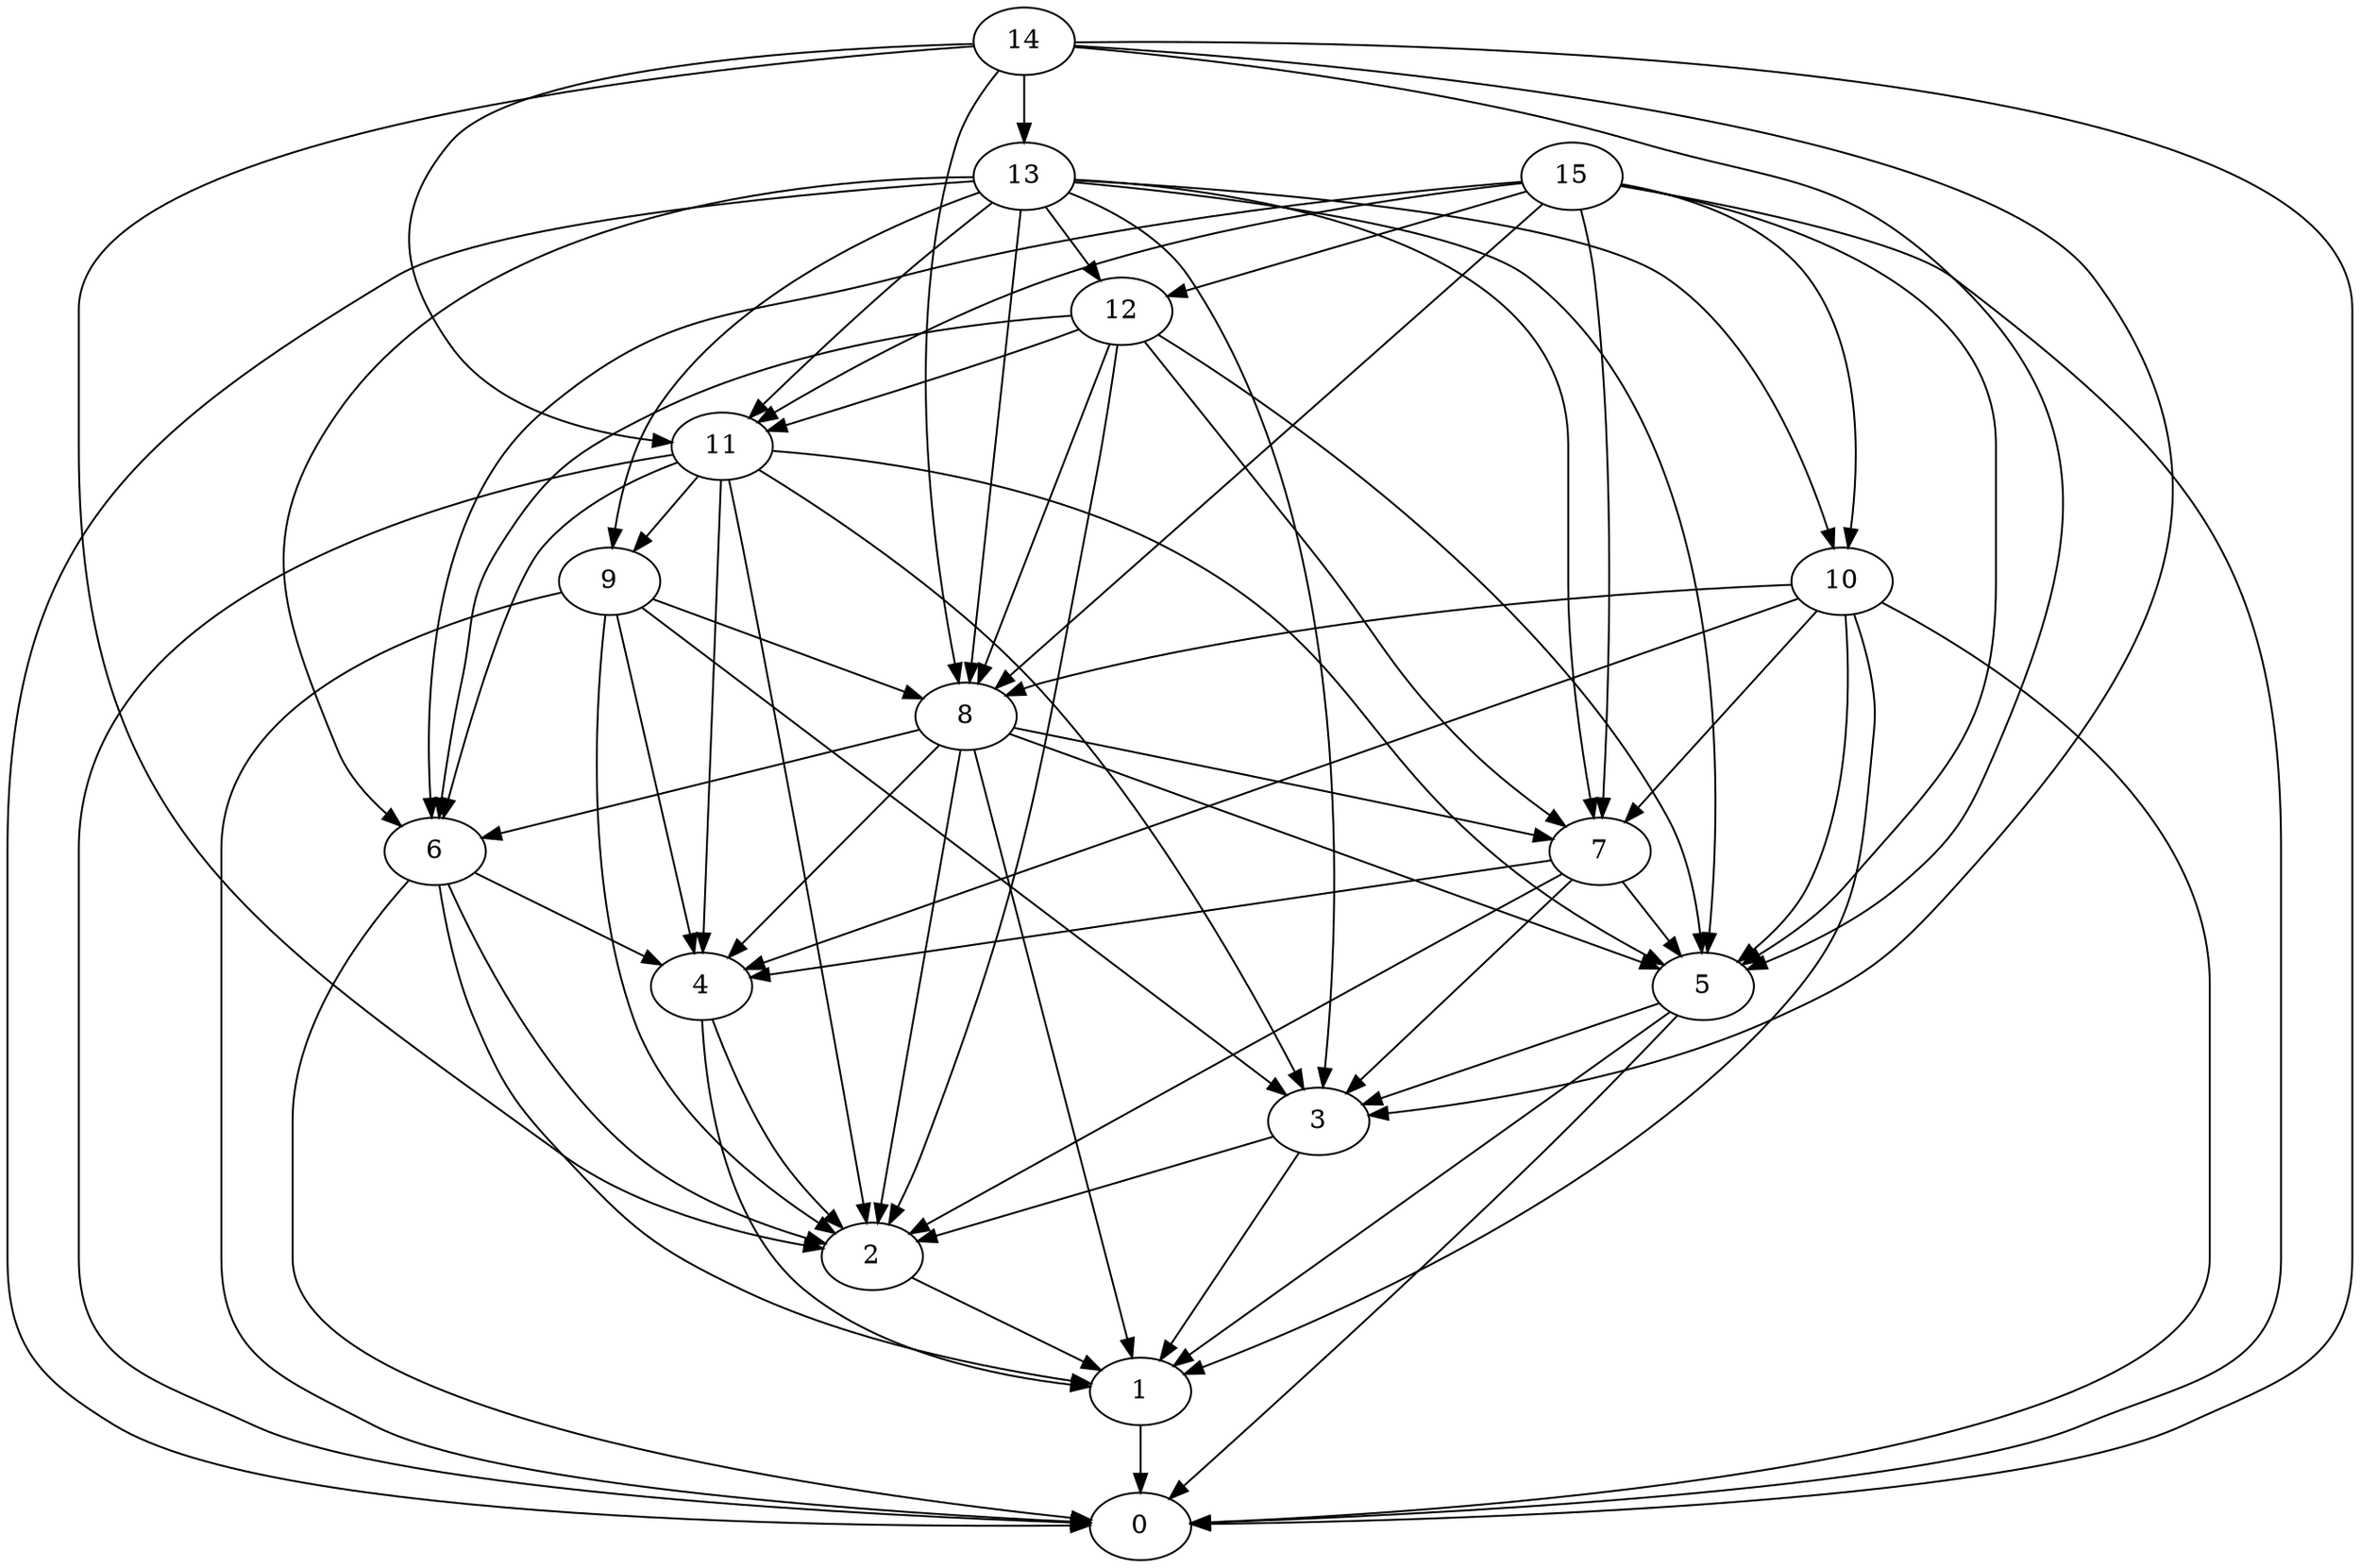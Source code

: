 digraph "Random_Nodes_16_Density_4.50_CCR_0.10_WeightType_Random" {
	graph ["Duplicate states"=0,
		GraphType=Random,
		"Max states in OPEN"=0,
		Modes="120000ms; topo-ordered tasks, ; Pruning: task equivalence, fixed order ready list, ; F-value: ; Optimisation: best schedule length (\
SL) optimisation on equal, ",
		NumberOfTasks=16,
		"Pruned using list schedule length"=1,
		"States removed from OPEN"=0,
		TargetSystem="Homogeneous-2",
		"Time to schedule (ms)"=98,
		"Total idle time"=757,
		"Total schedule length"=3117,
		"Total sequential time"=4380,
		"Total states created"=2
	];
	14	["Finish time"=395,
		Processor=0,
		"Start time"=0,
		Weight=395];
	13	["Finish time"=711,
		Processor=0,
		"Start time"=395,
		Weight=316];
	14 -> 13	[Weight=5];
	11	["Finish time"=1066,
		Processor=0,
		"Start time"=987,
		Weight=79];
	14 -> 11	[Weight=4];
	8	["Finish time"=1302,
		Processor=0,
		"Start time"=1184,
		Weight=118];
	14 -> 8	[Weight=8];
	5	["Finish time"=1696,
		Processor=0,
		"Start time"=1420,
		Weight=276];
	14 -> 5	[Weight=2];
	3	["Finish time"=2051,
		Processor=0,
		"Start time"=1696,
		Weight=355];
	14 -> 3	[Weight=4];
	2	["Finish time"=2406,
		Processor=0,
		"Start time"=2051,
		Weight=355];
	14 -> 2	[Weight=3];
	0	["Finish time"=3117,
		Processor=0,
		"Start time"=2801,
		Weight=316];
	14 -> 0	[Weight=2];
	15	["Finish time"=395,
		Processor=1,
		"Start time"=0,
		Weight=395];
	12	["Finish time"=987,
		Processor=0,
		"Start time"=711,
		Weight=276];
	15 -> 12	[Weight=3];
	15 -> 11	[Weight=7];
	10	["Finish time"=874,
		Processor=1,
		"Start time"=716,
		Weight=158];
	15 -> 10	[Weight=4];
	15 -> 8	[Weight=6];
	7	["Finish time"=1420,
		Processor=0,
		"Start time"=1302,
		Weight=118];
	15 -> 7	[Weight=5];
	6	["Finish time"=1665,
		Processor=1,
		"Start time"=1310,
		Weight=355];
	15 -> 6	[Weight=8];
	15 -> 5	[Weight=8];
	15 -> 0	[Weight=3];
	13 -> 12	[Weight=3];
	13 -> 11	[Weight=9];
	13 -> 10	[Weight=5];
	9	["Finish time"=1184,
		Processor=0,
		"Start time"=1066,
		Weight=118];
	13 -> 9	[Weight=6];
	13 -> 8	[Weight=9];
	13 -> 7	[Weight=7];
	13 -> 6	[Weight=7];
	13 -> 5	[Weight=3];
	13 -> 3	[Weight=9];
	13 -> 0	[Weight=6];
	12 -> 11	[Weight=10];
	12 -> 8	[Weight=7];
	12 -> 7	[Weight=9];
	12 -> 6	[Weight=8];
	12 -> 5	[Weight=7];
	12 -> 2	[Weight=4];
	11 -> 9	[Weight=4];
	11 -> 6	[Weight=8];
	11 -> 5	[Weight=9];
	4	["Finish time"=2020,
		Processor=1,
		"Start time"=1665,
		Weight=355];
	11 -> 4	[Weight=8];
	11 -> 3	[Weight=2];
	11 -> 2	[Weight=9];
	11 -> 0	[Weight=10];
	10 -> 8	[Weight=3];
	10 -> 7	[Weight=2];
	10 -> 5	[Weight=7];
	10 -> 4	[Weight=2];
	1	["Finish time"=2801,
		Processor=0,
		"Start time"=2406,
		Weight=395];
	10 -> 1	[Weight=4];
	10 -> 0	[Weight=9];
	9 -> 8	[Weight=4];
	9 -> 4	[Weight=3];
	9 -> 3	[Weight=2];
	9 -> 2	[Weight=8];
	9 -> 0	[Weight=7];
	8 -> 7	[Weight=9];
	8 -> 6	[Weight=8];
	8 -> 5	[Weight=8];
	8 -> 4	[Weight=9];
	8 -> 2	[Weight=8];
	8 -> 1	[Weight=7];
	7 -> 5	[Weight=7];
	7 -> 4	[Weight=2];
	7 -> 3	[Weight=10];
	7 -> 2	[Weight=4];
	6 -> 4	[Weight=10];
	6 -> 2	[Weight=8];
	6 -> 1	[Weight=10];
	6 -> 0	[Weight=5];
	5 -> 3	[Weight=4];
	5 -> 1	[Weight=6];
	5 -> 0	[Weight=4];
	4 -> 2	[Weight=8];
	4 -> 1	[Weight=5];
	3 -> 2	[Weight=2];
	3 -> 1	[Weight=5];
	2 -> 1	[Weight=7];
	1 -> 0	[Weight=10];
}
